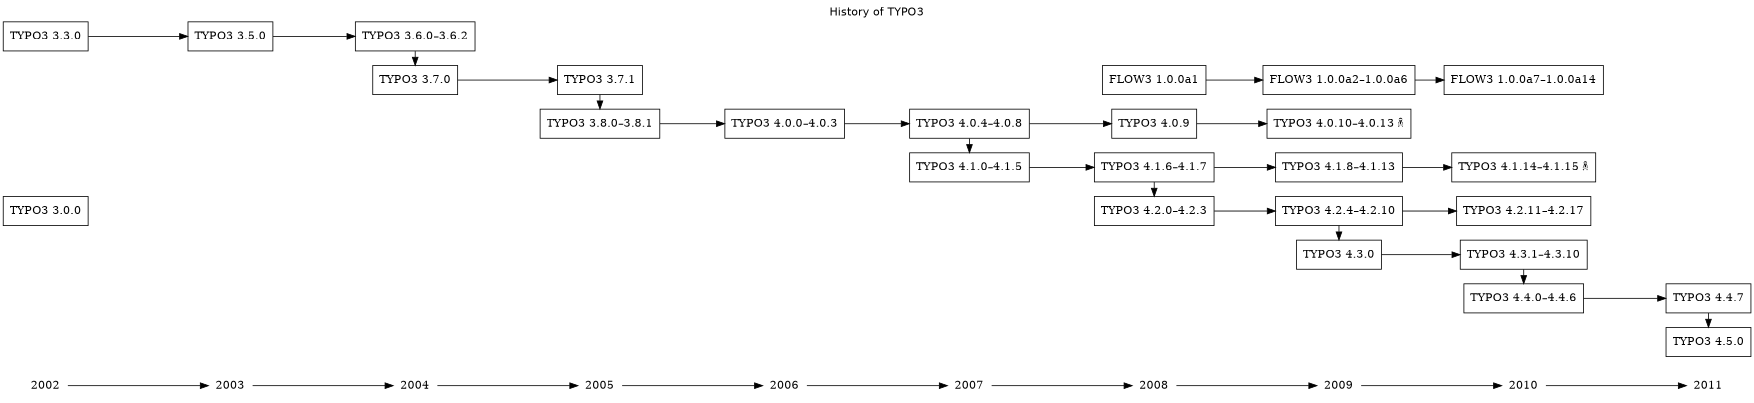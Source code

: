 /*                                                                      *
 * This work is licensed under the                                      *
 *                                                                      *
 *        Creative Commons Attribution 3.0 Unported (CC BY 3.0)         *
 *                                                                      *
 * You are free to share and remix this work as long as you specify the *
 * original author.                                                     *
 *                                                                      *
 * More information on this and other Creative Commons licenses can be  *
 * found under: http://creativecommons.org/licenses/                    *
 *                                                                      *
 * @author Andreas Lappe <nd@off-pist.de>                               *
 */

digraph t3history {
    label="History of TYPO3";
    labelloc=t;
    rankdir=LR;
    ranksep=equally;
    size="11.69,8.27";
    fontname="Helvetica";

    { /* Timeline… */
        node [shape=plaintext];
       /* 1997 -> 1998 -> 1999 -> 2000 -> 2001 -> */ 2002 ->
        2003 -> 2004 -> 2005 -> 2006 -> 2007 -> 2008 ->
        2009 -> 2010 -> 2011;
    }

    node [shape=box];
    { rank = same; 2002;
      /* typo3.com/History.1268.0.html */
      "TYPO3 3.0.0";
      "TYPO3 3.3.0"
    }
    { rank = same; 2003;
      "TYPO3 3.5.0";
    }
    { rank = same; 2004;
      "TYPO3 3.6.0–3.6.2";
      "TYPO3 3.7.0" 
    }
    { rank = same; 2005;
      "TYPO3 3.7.1";
      "TYPO3 3.8.0–3.8.1";
    }
    { rank = same; 2006;
      "TYPO3 4.0.0–4.0.3";
    }
    { rank = same; 2007;
      "TYPO3 4.0.4–4.0.8";
      "TYPO3 4.1.0–4.1.5";
    }
    { rank = same; 2008;
      "TYPO3 4.0.9";
      "TYPO3 4.1.6–4.1.7";
      "TYPO3 4.2.0–4.2.3";
      "FLOW3 1.0.0a1"
    }
    { rank = same; 2009;
      "TYPO3 4.0.10–4.0.13 ☠";
      "TYPO3 4.1.8–4.1.13";
      "TYPO3 4.2.4–4.2.10";
      "TYPO3 4.3.0";
      "FLOW3 1.0.0a2–1.0.0a6"
    }
    { rank = same; 2010;
      "TYPO3 4.1.14–4.1.15 ☠";
      "TYPO3 4.2.11–4.2.17";
      "TYPO3 4.3.1–4.3.10";
      "TYPO3 4.4.0–4.4.6";
      "FLOW3 1.0.0a7–1.0.0a14";
    }
    { rank = same; 2011;
      "TYPO3 4.4.7";
      "TYPO3 4.5.0";
    }

    /* 3.7-line: */
    "TYPO3 3.7.0" -> "TYPO3 3.7.1";
    /* 4.0-line: */
    "TYPO3 4.0.0–4.0.3" -> "TYPO3 4.0.4–4.0.8" -> "TYPO3 4.0.9" -> "TYPO3 4.0.10–4.0.13 ☠";
    /* 4.1-line: */
    "TYPO3 4.1.0–4.1.5" -> "TYPO3 4.1.6–4.1.7" -> "TYPO3 4.1.8–4.1.13" -> "TYPO3 4.1.14–4.1.15 ☠";
    /* 4.2-line: */
    "TYPO3 4.2.0–4.2.3" -> "TYPO3 4.2.4–4.2.10" -> "TYPO3 4.2.11–4.2.17";
    /* 4.3-line: */
    "TYPO3 4.3.0" -> "TYPO3 4.3.1–4.3.10";
    /* 4.4-line: */
    "TYPO3 4.4.0–4.4.6" -> "TYPO3 4.4.7";
    /* FLOW3: */
    "FLOW3 1.0.0a1" -> "FLOW3 1.0.0a2–1.0.0a6" -> "FLOW3 1.0.0a7–1.0.0a14";

    /* Interversion hops: */
    "TYPO3 3.3.0" -> "TYPO3 3.5.0";
    "TYPO3 3.5.0" -> "TYPO3 3.6.0–3.6.2";
    "TYPO3 3.6.0–3.6.2" -> "TYPO3 3.7.0";
    "TYPO3 3.7.1" -> "TYPO3 3.8.0–3.8.1";
    "TYPO3 3.8.0–3.8.1" -> "TYPO3 4.0.0–4.0.3";
    "TYPO3 4.0.4–4.0.8" -> "TYPO3 4.1.0–4.1.5";
    "TYPO3 4.1.6–4.1.7" -> "TYPO3 4.2.0–4.2.3";
    "TYPO3 4.2.4–4.2.10" -> "TYPO3 4.3.0";
    "TYPO3 4.3.1–4.3.10" -> "TYPO3 4.4.0–4.4.6";
    "TYPO3 4.4.7" -> "TYPO3 4.5.0";
}
